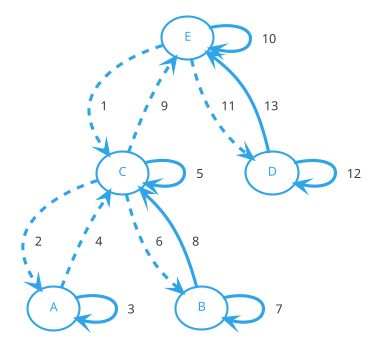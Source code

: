 @startuml
top to bottom direction
!theme cerulean-outline
(E) ..> (C): 1
(C) ..> (A): 2
(A) --> (A): 3
(A) ..> (C): 4
(C) --> (C): 5
(C) ..> (B): 6
(B) --> (B): 7
(B) --> (C): 8
(C) ..> (E): 9
(E) --> (E): 10
(E) ..> (D): 11
(D) --> (D): 12
(D) --> (E): 13
@enduml
